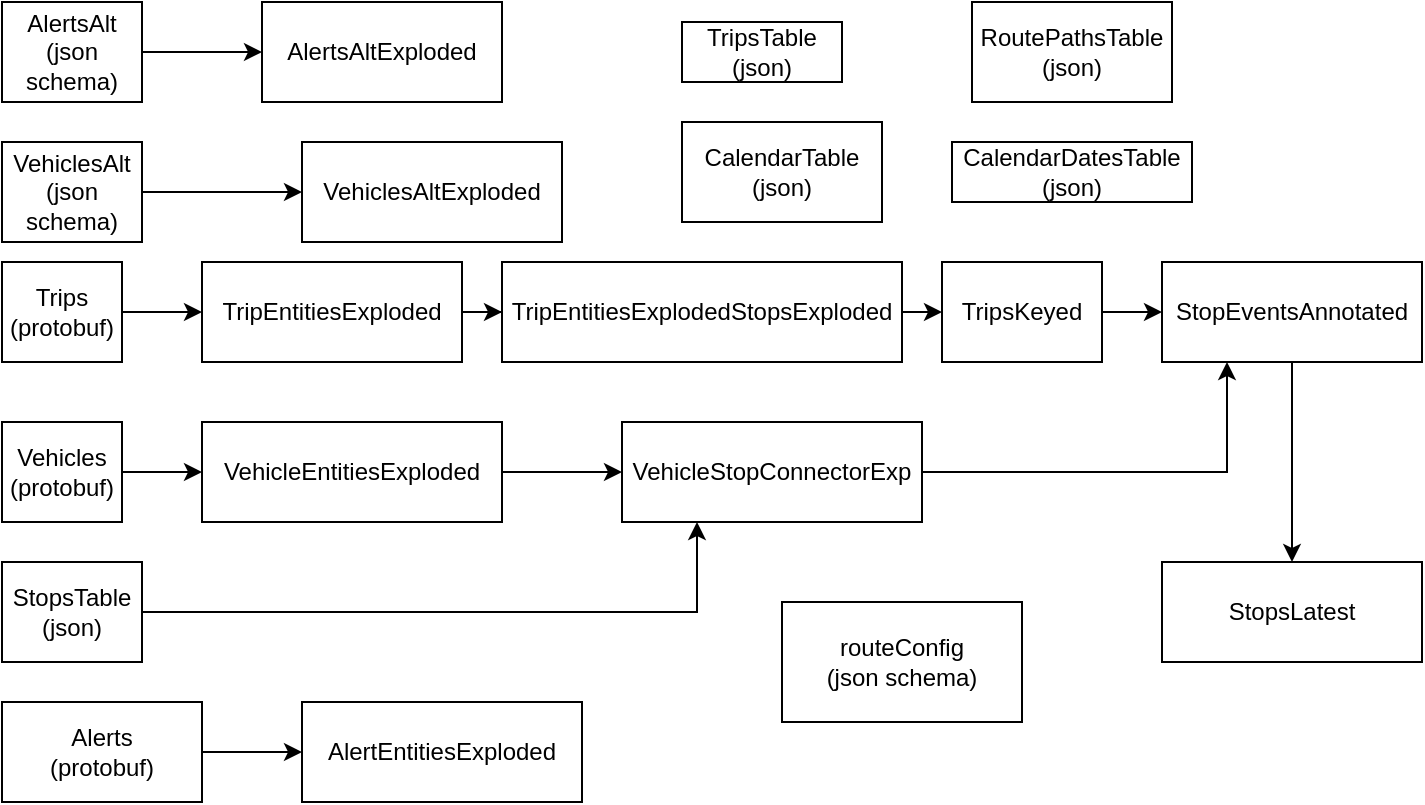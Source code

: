 <mxGraphModel dx="960" dy="593" grid="1" gridSize="10" guides="1" tooltips="1" connect="1" arrows="1" fold="1" page="1" pageScale="1" pageWidth="850" pageHeight="1100" math="0" shadow="0">
  <root>
    <mxCell id="0" />
    <mxCell id="1" parent="0" />
    <mxCell id="baDXVqSwFS8Pu7y57l61-1" value="Trips&lt;br&gt;(protobuf)" style="rounded=0;whiteSpace=wrap;html=1;" vertex="1" parent="1">
      <mxGeometry x="60" y="260" width="60" height="50" as="geometry" />
    </mxCell>
    <mxCell id="baDXVqSwFS8Pu7y57l61-29" style="edgeStyle=orthogonalEdgeStyle;rounded=0;orthogonalLoop=1;jettySize=auto;html=1;exitX=1;exitY=0.5;exitDx=0;exitDy=0;" edge="1" parent="1" source="baDXVqSwFS8Pu7y57l61-2" target="baDXVqSwFS8Pu7y57l61-28">
      <mxGeometry relative="1" as="geometry" />
    </mxCell>
    <mxCell id="baDXVqSwFS8Pu7y57l61-2" value="TripEntitiesExploded" style="rounded=0;whiteSpace=wrap;html=1;" vertex="1" parent="1">
      <mxGeometry x="160" y="260" width="130" height="50" as="geometry" />
    </mxCell>
    <mxCell id="baDXVqSwFS8Pu7y57l61-32" style="edgeStyle=orthogonalEdgeStyle;rounded=0;orthogonalLoop=1;jettySize=auto;html=1;exitX=1;exitY=0.5;exitDx=0;exitDy=0;entryX=0;entryY=0.5;entryDx=0;entryDy=0;" edge="1" parent="1" source="baDXVqSwFS8Pu7y57l61-3" target="baDXVqSwFS8Pu7y57l61-31">
      <mxGeometry relative="1" as="geometry" />
    </mxCell>
    <mxCell id="baDXVqSwFS8Pu7y57l61-3" value="TripsKeyed" style="rounded=0;whiteSpace=wrap;html=1;" vertex="1" parent="1">
      <mxGeometry x="530" y="260" width="80" height="50" as="geometry" />
    </mxCell>
    <mxCell id="baDXVqSwFS8Pu7y57l61-4" value="" style="endArrow=classic;html=1;rounded=0;exitX=1;exitY=0.5;exitDx=0;exitDy=0;entryX=0;entryY=0.5;entryDx=0;entryDy=0;" edge="1" parent="1" source="baDXVqSwFS8Pu7y57l61-1" target="baDXVqSwFS8Pu7y57l61-2">
      <mxGeometry width="50" height="50" relative="1" as="geometry">
        <mxPoint x="140" y="360" as="sourcePoint" />
        <mxPoint x="190" y="310" as="targetPoint" />
      </mxGeometry>
    </mxCell>
    <mxCell id="baDXVqSwFS8Pu7y57l61-8" style="edgeStyle=orthogonalEdgeStyle;rounded=0;orthogonalLoop=1;jettySize=auto;html=1;exitX=1;exitY=0.5;exitDx=0;exitDy=0;entryX=0;entryY=0.5;entryDx=0;entryDy=0;" edge="1" parent="1" source="baDXVqSwFS8Pu7y57l61-6" target="baDXVqSwFS8Pu7y57l61-7">
      <mxGeometry relative="1" as="geometry" />
    </mxCell>
    <mxCell id="baDXVqSwFS8Pu7y57l61-6" value="Vehicles&lt;br&gt;(protobuf)" style="rounded=0;whiteSpace=wrap;html=1;" vertex="1" parent="1">
      <mxGeometry x="60" y="340" width="60" height="50" as="geometry" />
    </mxCell>
    <mxCell id="baDXVqSwFS8Pu7y57l61-11" style="edgeStyle=orthogonalEdgeStyle;rounded=0;orthogonalLoop=1;jettySize=auto;html=1;exitX=1;exitY=0.5;exitDx=0;exitDy=0;entryX=0;entryY=0.5;entryDx=0;entryDy=0;" edge="1" parent="1" source="baDXVqSwFS8Pu7y57l61-7" target="baDXVqSwFS8Pu7y57l61-10">
      <mxGeometry relative="1" as="geometry" />
    </mxCell>
    <mxCell id="baDXVqSwFS8Pu7y57l61-7" value="VehicleEntitiesExploded" style="rounded=0;whiteSpace=wrap;html=1;" vertex="1" parent="1">
      <mxGeometry x="160" y="340" width="150" height="50" as="geometry" />
    </mxCell>
    <mxCell id="baDXVqSwFS8Pu7y57l61-12" style="edgeStyle=orthogonalEdgeStyle;rounded=0;orthogonalLoop=1;jettySize=auto;html=1;exitX=1;exitY=0.5;exitDx=0;exitDy=0;entryX=0.25;entryY=1;entryDx=0;entryDy=0;" edge="1" parent="1" source="baDXVqSwFS8Pu7y57l61-9" target="baDXVqSwFS8Pu7y57l61-10">
      <mxGeometry relative="1" as="geometry" />
    </mxCell>
    <mxCell id="baDXVqSwFS8Pu7y57l61-9" value="StopsTable&lt;br&gt;(json)" style="rounded=0;whiteSpace=wrap;html=1;" vertex="1" parent="1">
      <mxGeometry x="60" y="410" width="70" height="50" as="geometry" />
    </mxCell>
    <mxCell id="baDXVqSwFS8Pu7y57l61-33" style="edgeStyle=orthogonalEdgeStyle;rounded=0;orthogonalLoop=1;jettySize=auto;html=1;exitX=1;exitY=0.5;exitDx=0;exitDy=0;entryX=0.25;entryY=1;entryDx=0;entryDy=0;" edge="1" parent="1" source="baDXVqSwFS8Pu7y57l61-10" target="baDXVqSwFS8Pu7y57l61-31">
      <mxGeometry relative="1" as="geometry" />
    </mxCell>
    <mxCell id="baDXVqSwFS8Pu7y57l61-10" value="VehicleStopConnectorExp" style="rounded=0;whiteSpace=wrap;html=1;" vertex="1" parent="1">
      <mxGeometry x="370" y="340" width="150" height="50" as="geometry" />
    </mxCell>
    <mxCell id="baDXVqSwFS8Pu7y57l61-15" value="CalendarTable&lt;br&gt;(json)" style="rounded=0;whiteSpace=wrap;html=1;" vertex="1" parent="1">
      <mxGeometry x="400" y="190" width="100" height="50" as="geometry" />
    </mxCell>
    <mxCell id="baDXVqSwFS8Pu7y57l61-18" value="RoutePathsTable&lt;br&gt;(json)" style="rounded=0;whiteSpace=wrap;html=1;" vertex="1" parent="1">
      <mxGeometry x="545" y="130" width="100" height="50" as="geometry" />
    </mxCell>
    <mxCell id="baDXVqSwFS8Pu7y57l61-22" style="edgeStyle=orthogonalEdgeStyle;rounded=0;orthogonalLoop=1;jettySize=auto;html=1;exitX=1;exitY=0.5;exitDx=0;exitDy=0;" edge="1" parent="1" source="baDXVqSwFS8Pu7y57l61-20" target="baDXVqSwFS8Pu7y57l61-21">
      <mxGeometry relative="1" as="geometry" />
    </mxCell>
    <mxCell id="baDXVqSwFS8Pu7y57l61-20" value="Alerts&lt;br&gt;(protobuf)" style="rounded=0;whiteSpace=wrap;html=1;" vertex="1" parent="1">
      <mxGeometry x="60" y="480" width="100" height="50" as="geometry" />
    </mxCell>
    <mxCell id="baDXVqSwFS8Pu7y57l61-21" value="AlertEntitiesExploded" style="rounded=0;whiteSpace=wrap;html=1;" vertex="1" parent="1">
      <mxGeometry x="210" y="480" width="140" height="50" as="geometry" />
    </mxCell>
    <mxCell id="baDXVqSwFS8Pu7y57l61-25" style="edgeStyle=orthogonalEdgeStyle;rounded=0;orthogonalLoop=1;jettySize=auto;html=1;exitX=1;exitY=0.5;exitDx=0;exitDy=0;entryX=0;entryY=0.5;entryDx=0;entryDy=0;" edge="1" parent="1" source="baDXVqSwFS8Pu7y57l61-23" target="baDXVqSwFS8Pu7y57l61-24">
      <mxGeometry relative="1" as="geometry" />
    </mxCell>
    <mxCell id="baDXVqSwFS8Pu7y57l61-23" value="VehiclesAlt (json schema)" style="rounded=0;whiteSpace=wrap;html=1;" vertex="1" parent="1">
      <mxGeometry x="60" y="200" width="70" height="50" as="geometry" />
    </mxCell>
    <mxCell id="baDXVqSwFS8Pu7y57l61-24" value="VehiclesAltExploded" style="rounded=0;whiteSpace=wrap;html=1;" vertex="1" parent="1">
      <mxGeometry x="210" y="200" width="130" height="50" as="geometry" />
    </mxCell>
    <mxCell id="baDXVqSwFS8Pu7y57l61-26" value="TripsTable&lt;br&gt;(json)" style="rounded=0;whiteSpace=wrap;html=1;" vertex="1" parent="1">
      <mxGeometry x="400" y="140" width="80" height="30" as="geometry" />
    </mxCell>
    <mxCell id="baDXVqSwFS8Pu7y57l61-27" value="CalendarDatesTable&lt;br&gt;(json)" style="rounded=0;whiteSpace=wrap;html=1;" vertex="1" parent="1">
      <mxGeometry x="535" y="200" width="120" height="30" as="geometry" />
    </mxCell>
    <mxCell id="baDXVqSwFS8Pu7y57l61-30" style="edgeStyle=orthogonalEdgeStyle;rounded=0;orthogonalLoop=1;jettySize=auto;html=1;exitX=1;exitY=0.5;exitDx=0;exitDy=0;entryX=0;entryY=0.5;entryDx=0;entryDy=0;" edge="1" parent="1" source="baDXVqSwFS8Pu7y57l61-28" target="baDXVqSwFS8Pu7y57l61-3">
      <mxGeometry relative="1" as="geometry" />
    </mxCell>
    <mxCell id="baDXVqSwFS8Pu7y57l61-28" value="TripEntitiesExplodedStopsExploded" style="rounded=0;whiteSpace=wrap;html=1;" vertex="1" parent="1">
      <mxGeometry x="310" y="260" width="200" height="50" as="geometry" />
    </mxCell>
    <mxCell id="baDXVqSwFS8Pu7y57l61-35" style="edgeStyle=orthogonalEdgeStyle;rounded=0;orthogonalLoop=1;jettySize=auto;html=1;exitX=0.5;exitY=1;exitDx=0;exitDy=0;entryX=0.5;entryY=0;entryDx=0;entryDy=0;" edge="1" parent="1" source="baDXVqSwFS8Pu7y57l61-31" target="baDXVqSwFS8Pu7y57l61-34">
      <mxGeometry relative="1" as="geometry" />
    </mxCell>
    <mxCell id="baDXVqSwFS8Pu7y57l61-31" value="StopEventsAnnotated" style="rounded=0;whiteSpace=wrap;html=1;" vertex="1" parent="1">
      <mxGeometry x="640" y="260" width="130" height="50" as="geometry" />
    </mxCell>
    <mxCell id="baDXVqSwFS8Pu7y57l61-34" value="StopsLatest" style="rounded=0;whiteSpace=wrap;html=1;" vertex="1" parent="1">
      <mxGeometry x="640" y="410" width="130" height="50" as="geometry" />
    </mxCell>
    <mxCell id="baDXVqSwFS8Pu7y57l61-38" style="edgeStyle=orthogonalEdgeStyle;rounded=0;orthogonalLoop=1;jettySize=auto;html=1;exitX=1;exitY=0.5;exitDx=0;exitDy=0;entryX=0;entryY=0.5;entryDx=0;entryDy=0;" edge="1" parent="1" source="baDXVqSwFS8Pu7y57l61-36" target="baDXVqSwFS8Pu7y57l61-37">
      <mxGeometry relative="1" as="geometry" />
    </mxCell>
    <mxCell id="baDXVqSwFS8Pu7y57l61-36" value="AlertsAlt (json schema)" style="rounded=0;whiteSpace=wrap;html=1;" vertex="1" parent="1">
      <mxGeometry x="60" y="130" width="70" height="50" as="geometry" />
    </mxCell>
    <mxCell id="baDXVqSwFS8Pu7y57l61-37" value="AlertsAltExploded" style="rounded=0;whiteSpace=wrap;html=1;" vertex="1" parent="1">
      <mxGeometry x="190" y="130" width="120" height="50" as="geometry" />
    </mxCell>
    <mxCell id="baDXVqSwFS8Pu7y57l61-40" value="routeConfig&lt;br&gt;(json schema)" style="rounded=0;whiteSpace=wrap;html=1;" vertex="1" parent="1">
      <mxGeometry x="450" y="430" width="120" height="60" as="geometry" />
    </mxCell>
  </root>
</mxGraphModel>
